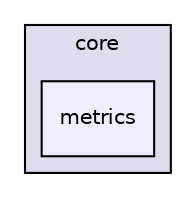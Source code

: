 digraph "src/mlpack/core/metrics" {
  compound=true
  node [ fontsize="10", fontname="Helvetica"];
  edge [ labelfontsize="10", labelfontname="Helvetica"];
  subgraph clusterdir_4fe3ec57c84c6ad35450b5bbf87898f0 {
    graph [ bgcolor="#ddddee", pencolor="black", label="core" fontname="Helvetica", fontsize="10", URL="dir_4fe3ec57c84c6ad35450b5bbf87898f0.html"]
  dir_f49c0cad6d7713ea1863882a9c623a32 [shape=box, label="metrics", style="filled", fillcolor="#eeeeff", pencolor="black", URL="dir_f49c0cad6d7713ea1863882a9c623a32.html"];
  }
}
